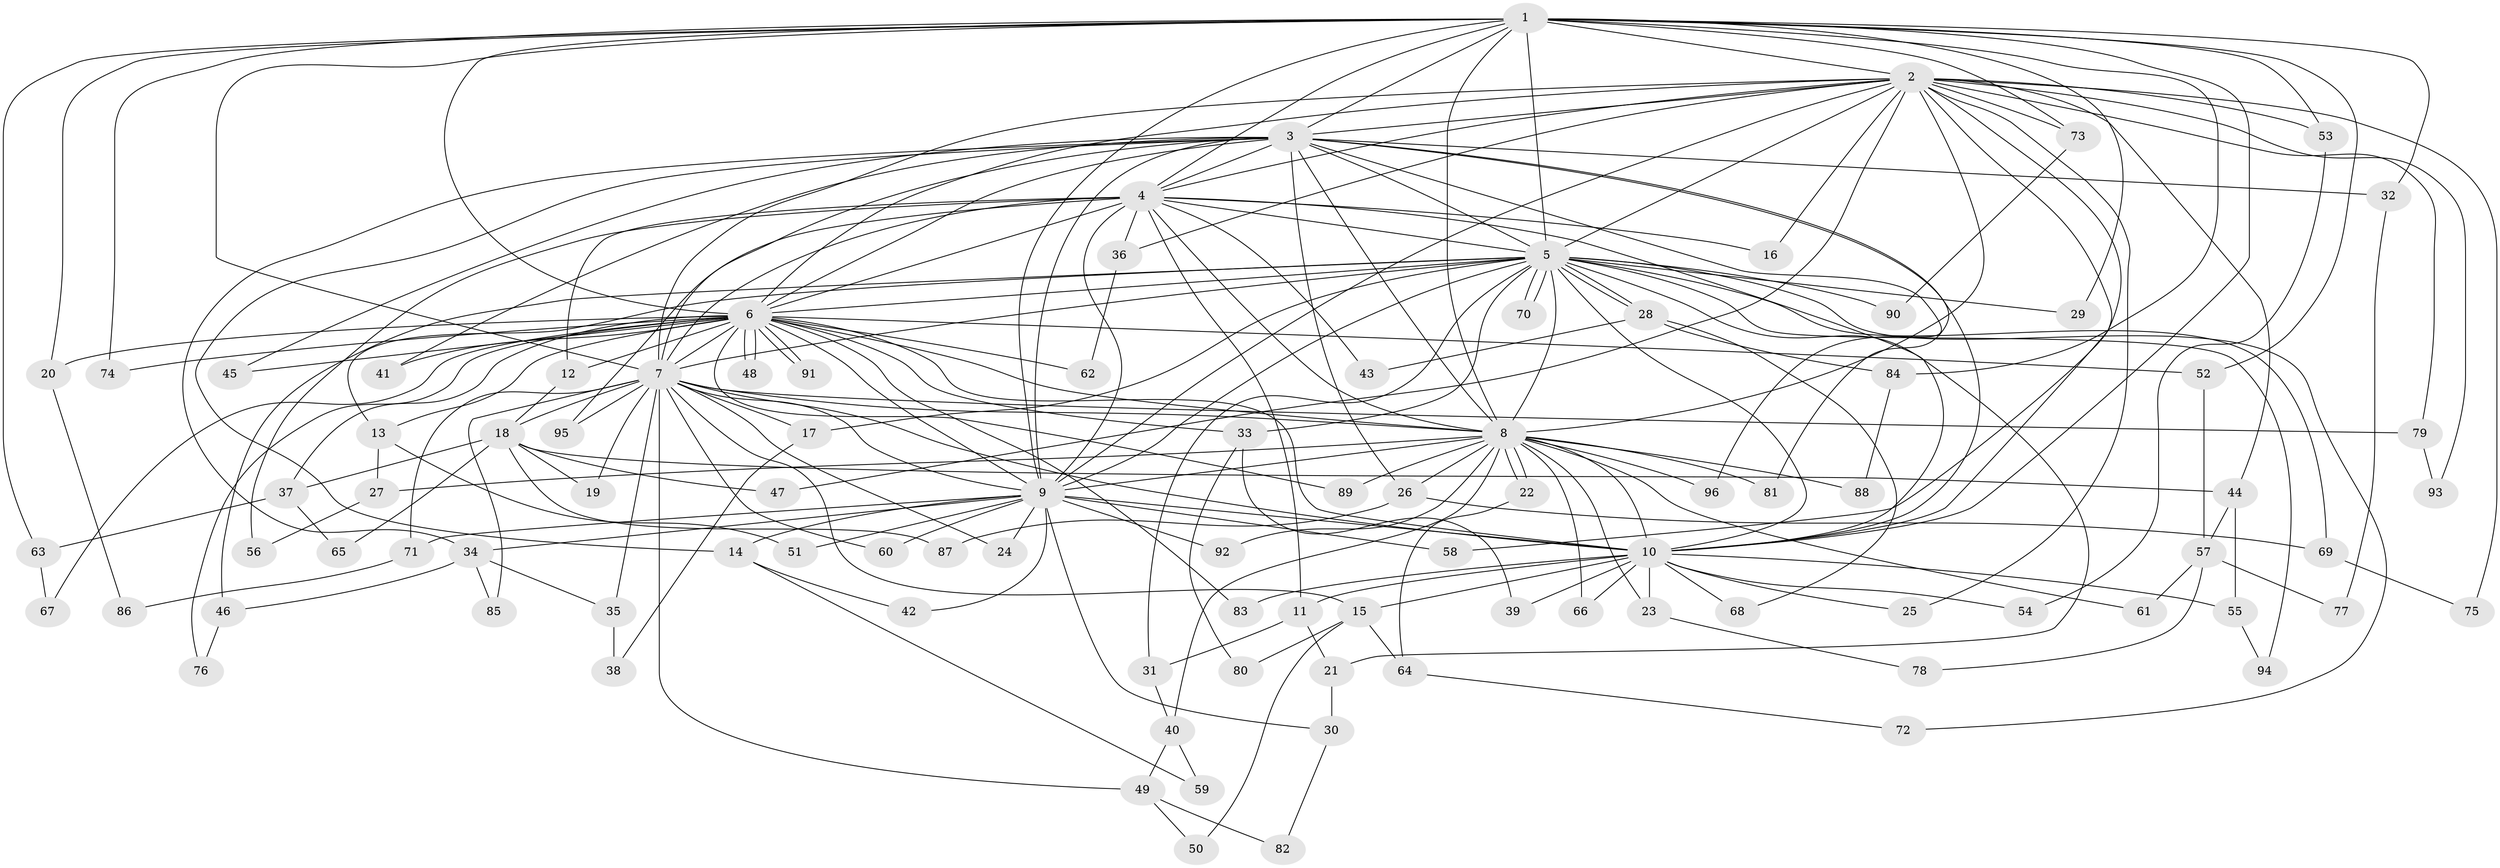// coarse degree distribution, {16: 0.028169014084507043, 19: 0.028169014084507043, 15: 0.014084507042253521, 22: 0.014084507042253521, 24: 0.028169014084507043, 20: 0.014084507042253521, 3: 0.22535211267605634, 4: 0.056338028169014086, 6: 0.04225352112676056, 2: 0.49295774647887325, 10: 0.014084507042253521, 5: 0.04225352112676056}
// Generated by graph-tools (version 1.1) at 2025/51/02/27/25 19:51:45]
// undirected, 96 vertices, 217 edges
graph export_dot {
graph [start="1"]
  node [color=gray90,style=filled];
  1;
  2;
  3;
  4;
  5;
  6;
  7;
  8;
  9;
  10;
  11;
  12;
  13;
  14;
  15;
  16;
  17;
  18;
  19;
  20;
  21;
  22;
  23;
  24;
  25;
  26;
  27;
  28;
  29;
  30;
  31;
  32;
  33;
  34;
  35;
  36;
  37;
  38;
  39;
  40;
  41;
  42;
  43;
  44;
  45;
  46;
  47;
  48;
  49;
  50;
  51;
  52;
  53;
  54;
  55;
  56;
  57;
  58;
  59;
  60;
  61;
  62;
  63;
  64;
  65;
  66;
  67;
  68;
  69;
  70;
  71;
  72;
  73;
  74;
  75;
  76;
  77;
  78;
  79;
  80;
  81;
  82;
  83;
  84;
  85;
  86;
  87;
  88;
  89;
  90;
  91;
  92;
  93;
  94;
  95;
  96;
  1 -- 2;
  1 -- 3;
  1 -- 4;
  1 -- 5;
  1 -- 6;
  1 -- 7;
  1 -- 8;
  1 -- 9;
  1 -- 10;
  1 -- 20;
  1 -- 29;
  1 -- 32;
  1 -- 52;
  1 -- 53;
  1 -- 63;
  1 -- 73;
  1 -- 74;
  1 -- 84;
  2 -- 3;
  2 -- 4;
  2 -- 5;
  2 -- 6;
  2 -- 7;
  2 -- 8;
  2 -- 9;
  2 -- 10;
  2 -- 16;
  2 -- 25;
  2 -- 36;
  2 -- 44;
  2 -- 47;
  2 -- 53;
  2 -- 58;
  2 -- 73;
  2 -- 75;
  2 -- 79;
  2 -- 93;
  3 -- 4;
  3 -- 5;
  3 -- 6;
  3 -- 7;
  3 -- 8;
  3 -- 9;
  3 -- 10;
  3 -- 14;
  3 -- 26;
  3 -- 32;
  3 -- 34;
  3 -- 41;
  3 -- 45;
  3 -- 81;
  3 -- 96;
  4 -- 5;
  4 -- 6;
  4 -- 7;
  4 -- 8;
  4 -- 9;
  4 -- 10;
  4 -- 11;
  4 -- 12;
  4 -- 16;
  4 -- 36;
  4 -- 43;
  4 -- 56;
  4 -- 95;
  5 -- 6;
  5 -- 7;
  5 -- 8;
  5 -- 9;
  5 -- 10;
  5 -- 13;
  5 -- 17;
  5 -- 21;
  5 -- 28;
  5 -- 28;
  5 -- 29;
  5 -- 31;
  5 -- 33;
  5 -- 46;
  5 -- 69;
  5 -- 70;
  5 -- 70;
  5 -- 72;
  5 -- 90;
  5 -- 94;
  6 -- 7;
  6 -- 8;
  6 -- 9;
  6 -- 10;
  6 -- 12;
  6 -- 13;
  6 -- 20;
  6 -- 33;
  6 -- 37;
  6 -- 41;
  6 -- 45;
  6 -- 48;
  6 -- 48;
  6 -- 52;
  6 -- 62;
  6 -- 67;
  6 -- 74;
  6 -- 76;
  6 -- 83;
  6 -- 89;
  6 -- 91;
  6 -- 91;
  7 -- 8;
  7 -- 9;
  7 -- 10;
  7 -- 15;
  7 -- 17;
  7 -- 18;
  7 -- 19;
  7 -- 24;
  7 -- 35;
  7 -- 49;
  7 -- 60;
  7 -- 71;
  7 -- 79;
  7 -- 85;
  7 -- 95;
  8 -- 9;
  8 -- 10;
  8 -- 22;
  8 -- 22;
  8 -- 23;
  8 -- 26;
  8 -- 27;
  8 -- 40;
  8 -- 61;
  8 -- 66;
  8 -- 81;
  8 -- 88;
  8 -- 89;
  8 -- 92;
  8 -- 96;
  9 -- 10;
  9 -- 14;
  9 -- 24;
  9 -- 30;
  9 -- 34;
  9 -- 42;
  9 -- 51;
  9 -- 58;
  9 -- 60;
  9 -- 71;
  9 -- 92;
  10 -- 11;
  10 -- 15;
  10 -- 23;
  10 -- 25;
  10 -- 39;
  10 -- 54;
  10 -- 55;
  10 -- 66;
  10 -- 68;
  10 -- 83;
  11 -- 21;
  11 -- 31;
  12 -- 18;
  13 -- 27;
  13 -- 51;
  14 -- 42;
  14 -- 59;
  15 -- 50;
  15 -- 64;
  15 -- 80;
  17 -- 38;
  18 -- 19;
  18 -- 37;
  18 -- 44;
  18 -- 47;
  18 -- 65;
  18 -- 87;
  20 -- 86;
  21 -- 30;
  22 -- 64;
  23 -- 78;
  26 -- 69;
  26 -- 87;
  27 -- 56;
  28 -- 43;
  28 -- 68;
  28 -- 84;
  30 -- 82;
  31 -- 40;
  32 -- 77;
  33 -- 39;
  33 -- 80;
  34 -- 35;
  34 -- 46;
  34 -- 85;
  35 -- 38;
  36 -- 62;
  37 -- 63;
  37 -- 65;
  40 -- 49;
  40 -- 59;
  44 -- 55;
  44 -- 57;
  46 -- 76;
  49 -- 50;
  49 -- 82;
  52 -- 57;
  53 -- 54;
  55 -- 94;
  57 -- 61;
  57 -- 77;
  57 -- 78;
  63 -- 67;
  64 -- 72;
  69 -- 75;
  71 -- 86;
  73 -- 90;
  79 -- 93;
  84 -- 88;
}
